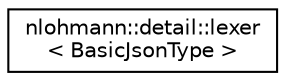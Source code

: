 digraph "Graphical Class Hierarchy"
{
  edge [fontname="Helvetica",fontsize="10",labelfontname="Helvetica",labelfontsize="10"];
  node [fontname="Helvetica",fontsize="10",shape=record];
  rankdir="LR";
  Node1 [label="nlohmann::detail::lexer\l\< BasicJsonType \>",height=0.2,width=0.4,color="black", fillcolor="white", style="filled",URL="$classnlohmann_1_1detail_1_1lexer.html",tooltip="lexical analysis "];
}
